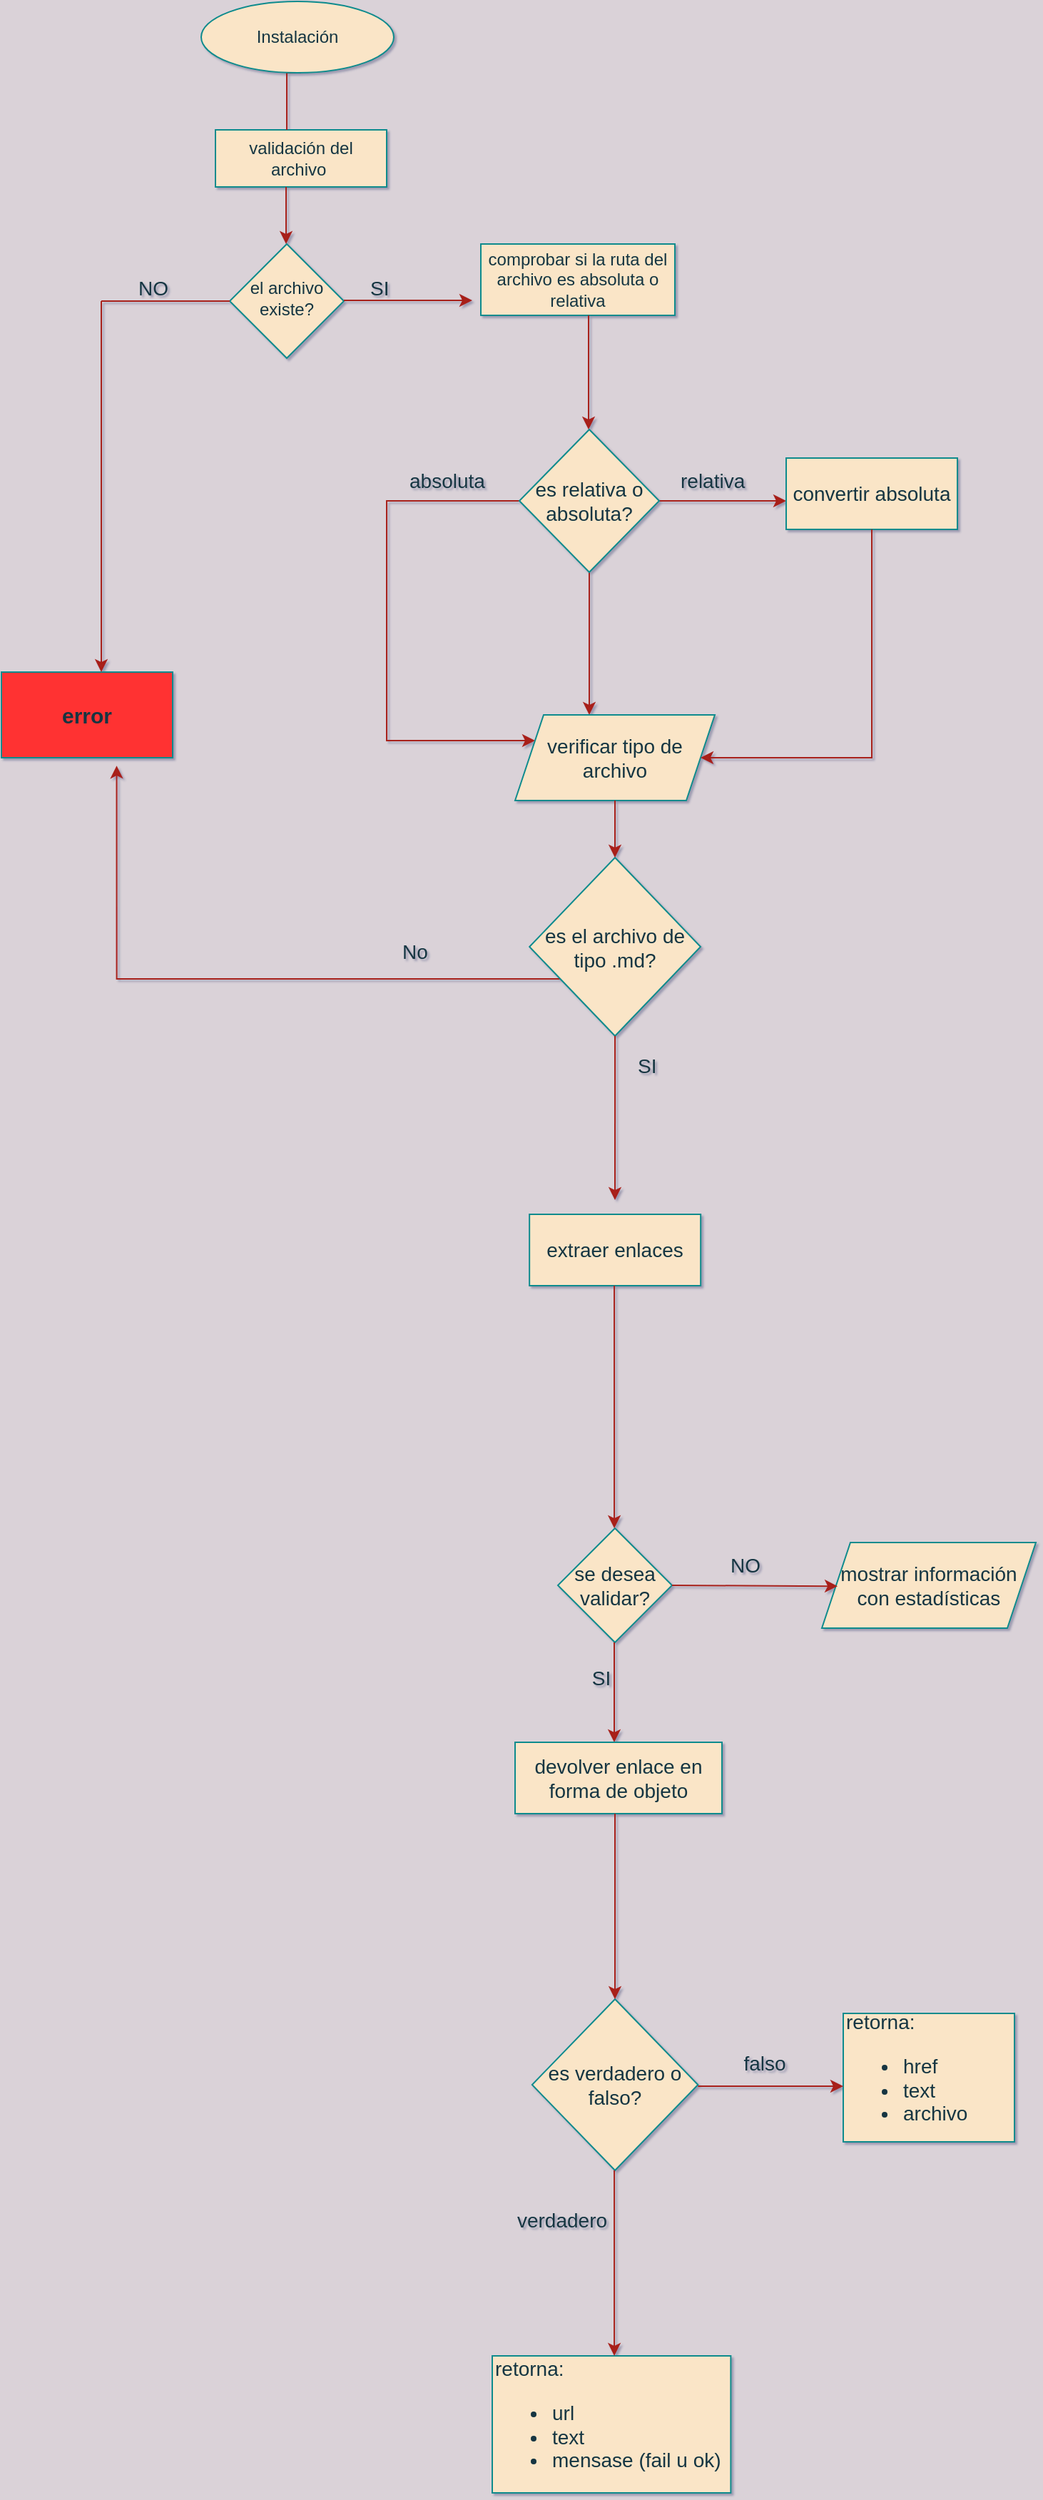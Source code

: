 <mxfile version="20.2.3" type="github">
  <diagram id="dWUfojc1YmTcOTNlyMGG" name="Página-1">
    <mxGraphModel dx="555" dy="354" grid="1" gridSize="10" guides="1" tooltips="1" connect="1" arrows="1" fold="1" page="1" pageScale="1" pageWidth="827" pageHeight="1169" background="#DAD2D8" math="0" shadow="1">
      <root>
        <mxCell id="WIyWlLk6GJQsqaUBKTNV-0" />
        <mxCell id="WIyWlLk6GJQsqaUBKTNV-1" parent="WIyWlLk6GJQsqaUBKTNV-0" />
        <mxCell id="WIyWlLk6GJQsqaUBKTNV-6" value="el archivo existe?" style="rhombus;whiteSpace=wrap;html=1;shadow=0;fontFamily=Helvetica;fontSize=12;align=center;strokeWidth=1;spacing=6;spacingTop=-4;fillColor=#FAE5C7;strokeColor=#0F8B8D;fontColor=#143642;" parent="WIyWlLk6GJQsqaUBKTNV-1" vertex="1">
          <mxGeometry x="170" y="170" width="80" height="80" as="geometry" />
        </mxCell>
        <mxCell id="WIyWlLk6GJQsqaUBKTNV-7" value="comprobar si la ruta del archivo es absoluta o relativa" style="rounded=0;whiteSpace=wrap;html=1;fontSize=12;glass=0;strokeWidth=1;shadow=0;fillColor=#FAE5C7;strokeColor=#0F8B8D;fontColor=#143642;" parent="WIyWlLk6GJQsqaUBKTNV-1" vertex="1">
          <mxGeometry x="346" y="170" width="136" height="50" as="geometry" />
        </mxCell>
        <mxCell id="E3TxaSYvaLSwamWDa7Aa-0" value="&lt;b&gt;&lt;font style=&quot;font-size: 15px;&quot;&gt;error&lt;/font&gt;&lt;/b&gt;" style="rounded=0;whiteSpace=wrap;html=1;fillColor=#FF3333;strokeColor=#0F8B8D;fontColor=#143642;" parent="WIyWlLk6GJQsqaUBKTNV-1" vertex="1">
          <mxGeometry x="10" y="470" width="120" height="60" as="geometry" />
        </mxCell>
        <mxCell id="E3TxaSYvaLSwamWDa7Aa-1" value="validación del archivo&amp;nbsp;" style="rounded=0;whiteSpace=wrap;html=1;fillColor=#FAE5C7;strokeColor=#0F8B8D;fontColor=#143642;" parent="WIyWlLk6GJQsqaUBKTNV-1" vertex="1">
          <mxGeometry x="160" y="90" width="120" height="40" as="geometry" />
        </mxCell>
        <mxCell id="E3TxaSYvaLSwamWDa7Aa-2" value="" style="rounded=0;html=1;jettySize=auto;orthogonalLoop=1;fontSize=11;endArrow=none;endFill=0;endSize=8;strokeWidth=1;shadow=0;labelBackgroundColor=none;edgeStyle=orthogonalEdgeStyle;strokeColor=#A8201A;fontColor=#143642;" parent="WIyWlLk6GJQsqaUBKTNV-1" target="E3TxaSYvaLSwamWDa7Aa-1" edge="1">
          <mxGeometry relative="1" as="geometry">
            <mxPoint x="220" y="50" as="sourcePoint" />
            <mxPoint x="220" y="170" as="targetPoint" />
            <Array as="points">
              <mxPoint x="210" y="50" />
            </Array>
          </mxGeometry>
        </mxCell>
        <mxCell id="E3TxaSYvaLSwamWDa7Aa-8" value="" style="endArrow=none;html=1;rounded=0;fontSize=15;entryX=0;entryY=0.5;entryDx=0;entryDy=0;labelBackgroundColor=#DAD2D8;strokeColor=#A8201A;fontColor=#143642;" parent="WIyWlLk6GJQsqaUBKTNV-1" target="WIyWlLk6GJQsqaUBKTNV-6" edge="1">
          <mxGeometry width="50" height="50" relative="1" as="geometry">
            <mxPoint x="80" y="210" as="sourcePoint" />
            <mxPoint x="130" y="160" as="targetPoint" />
          </mxGeometry>
        </mxCell>
        <mxCell id="E3TxaSYvaLSwamWDa7Aa-9" value="" style="endArrow=classic;html=1;rounded=0;fontSize=15;labelBackgroundColor=#DAD2D8;strokeColor=#A8201A;fontColor=#143642;" parent="WIyWlLk6GJQsqaUBKTNV-1" edge="1">
          <mxGeometry width="50" height="50" relative="1" as="geometry">
            <mxPoint x="80" y="210" as="sourcePoint" />
            <mxPoint x="80" y="470" as="targetPoint" />
          </mxGeometry>
        </mxCell>
        <mxCell id="E3TxaSYvaLSwamWDa7Aa-15" value="" style="endArrow=classic;html=1;rounded=0;fontSize=13;labelBackgroundColor=#DAD2D8;strokeColor=#A8201A;fontColor=#143642;" parent="WIyWlLk6GJQsqaUBKTNV-1" edge="1">
          <mxGeometry width="50" height="50" relative="1" as="geometry">
            <mxPoint x="250" y="209.5" as="sourcePoint" />
            <mxPoint x="340" y="209.5" as="targetPoint" />
            <Array as="points" />
          </mxGeometry>
        </mxCell>
        <mxCell id="E3TxaSYvaLSwamWDa7Aa-16" value="SI" style="text;strokeColor=none;fillColor=none;align=left;verticalAlign=middle;spacingLeft=4;spacingRight=4;overflow=hidden;points=[[0,0.5],[1,0.5]];portConstraint=eastwest;rotatable=0;labelBackgroundColor=none;fontSize=14;fontColor=#143642;" parent="WIyWlLk6GJQsqaUBKTNV-1" vertex="1">
          <mxGeometry x="262.5" y="185" width="80" height="30" as="geometry" />
        </mxCell>
        <mxCell id="E3TxaSYvaLSwamWDa7Aa-17" value="NO" style="text;strokeColor=none;fillColor=none;align=left;verticalAlign=middle;spacingLeft=4;spacingRight=4;overflow=hidden;points=[[0,0.5],[1,0.5]];portConstraint=eastwest;rotatable=0;labelBackgroundColor=none;fontSize=14;fontColor=#143642;" parent="WIyWlLk6GJQsqaUBKTNV-1" vertex="1">
          <mxGeometry x="100" y="185" width="80" height="30" as="geometry" />
        </mxCell>
        <mxCell id="E3TxaSYvaLSwamWDa7Aa-18" value="" style="endArrow=classic;html=1;rounded=0;fontSize=14;labelBackgroundColor=#DAD2D8;strokeColor=#A8201A;fontColor=#143642;" parent="WIyWlLk6GJQsqaUBKTNV-1" edge="1">
          <mxGeometry width="50" height="50" relative="1" as="geometry">
            <mxPoint x="421.5" y="220" as="sourcePoint" />
            <mxPoint x="421.5" y="300" as="targetPoint" />
          </mxGeometry>
        </mxCell>
        <mxCell id="E3TxaSYvaLSwamWDa7Aa-21" value="" style="edgeStyle=orthogonalEdgeStyle;rounded=0;orthogonalLoop=1;jettySize=auto;html=1;fontSize=14;labelBackgroundColor=#DAD2D8;strokeColor=#A8201A;fontColor=#143642;" parent="WIyWlLk6GJQsqaUBKTNV-1" source="E3TxaSYvaLSwamWDa7Aa-19" edge="1">
          <mxGeometry relative="1" as="geometry">
            <mxPoint x="560" y="350" as="targetPoint" />
          </mxGeometry>
        </mxCell>
        <mxCell id="E3TxaSYvaLSwamWDa7Aa-23" value="" style="edgeStyle=orthogonalEdgeStyle;rounded=0;orthogonalLoop=1;jettySize=auto;html=1;fontSize=14;entryX=0;entryY=0.25;entryDx=0;entryDy=0;labelBackgroundColor=#DAD2D8;strokeColor=#A8201A;fontColor=#143642;" parent="WIyWlLk6GJQsqaUBKTNV-1" source="E3TxaSYvaLSwamWDa7Aa-19" target="E3TxaSYvaLSwamWDa7Aa-31" edge="1">
          <mxGeometry relative="1" as="geometry">
            <mxPoint x="280" y="530" as="targetPoint" />
            <Array as="points">
              <mxPoint x="280" y="350" />
              <mxPoint x="280" y="518" />
            </Array>
          </mxGeometry>
        </mxCell>
        <mxCell id="E3TxaSYvaLSwamWDa7Aa-30" value="" style="edgeStyle=orthogonalEdgeStyle;rounded=0;orthogonalLoop=1;jettySize=auto;html=1;fontSize=14;labelBackgroundColor=#DAD2D8;strokeColor=#A8201A;fontColor=#143642;" parent="WIyWlLk6GJQsqaUBKTNV-1" source="E3TxaSYvaLSwamWDa7Aa-19" edge="1">
          <mxGeometry relative="1" as="geometry">
            <mxPoint x="422" y="500" as="targetPoint" />
          </mxGeometry>
        </mxCell>
        <mxCell id="E3TxaSYvaLSwamWDa7Aa-19" value="es relativa o absoluta?" style="rhombus;whiteSpace=wrap;html=1;rounded=0;labelBackgroundColor=none;fontSize=14;fillColor=#FAE5C7;strokeColor=#0F8B8D;fontColor=#143642;" parent="WIyWlLk6GJQsqaUBKTNV-1" vertex="1">
          <mxGeometry x="373" y="300" width="98" height="100" as="geometry" />
        </mxCell>
        <mxCell id="E3TxaSYvaLSwamWDa7Aa-25" value="absoluta" style="text;strokeColor=none;fillColor=none;align=left;verticalAlign=middle;spacingLeft=4;spacingRight=4;overflow=hidden;points=[[0,0.5],[1,0.5]];portConstraint=eastwest;rotatable=0;rounded=0;labelBackgroundColor=none;fontSize=14;fontColor=#143642;" parent="WIyWlLk6GJQsqaUBKTNV-1" vertex="1">
          <mxGeometry x="290" y="320" width="70" height="30" as="geometry" />
        </mxCell>
        <mxCell id="E3TxaSYvaLSwamWDa7Aa-26" value="relativa" style="text;strokeColor=none;fillColor=none;align=left;verticalAlign=middle;spacingLeft=4;spacingRight=4;overflow=hidden;points=[[0,0.5],[1,0.5]];portConstraint=eastwest;rotatable=0;rounded=0;labelBackgroundColor=none;fontSize=14;fontColor=#143642;" parent="WIyWlLk6GJQsqaUBKTNV-1" vertex="1">
          <mxGeometry x="480" y="320" width="59" height="30" as="geometry" />
        </mxCell>
        <mxCell id="E3TxaSYvaLSwamWDa7Aa-28" value="convertir absoluta" style="rounded=0;whiteSpace=wrap;html=1;labelBackgroundColor=none;fontSize=14;fillColor=#FAE5C7;strokeColor=#0F8B8D;fontColor=#143642;" parent="WIyWlLk6GJQsqaUBKTNV-1" vertex="1">
          <mxGeometry x="560" y="320" width="120" height="50" as="geometry" />
        </mxCell>
        <mxCell id="E3TxaSYvaLSwamWDa7Aa-31" value="verificar tipo de archivo" style="shape=parallelogram;perimeter=parallelogramPerimeter;whiteSpace=wrap;html=1;fixedSize=1;rounded=0;labelBackgroundColor=none;fontSize=14;fillColor=#FAE5C7;strokeColor=#0F8B8D;fontColor=#143642;" parent="WIyWlLk6GJQsqaUBKTNV-1" vertex="1">
          <mxGeometry x="370" y="500" width="140" height="60" as="geometry" />
        </mxCell>
        <mxCell id="E3TxaSYvaLSwamWDa7Aa-34" value="" style="endArrow=classic;html=1;rounded=0;fontSize=14;exitX=0.5;exitY=1;exitDx=0;exitDy=0;labelBackgroundColor=#DAD2D8;strokeColor=#A8201A;fontColor=#143642;" parent="WIyWlLk6GJQsqaUBKTNV-1" source="E3TxaSYvaLSwamWDa7Aa-28" target="E3TxaSYvaLSwamWDa7Aa-31" edge="1">
          <mxGeometry width="50" height="50" relative="1" as="geometry">
            <mxPoint x="620" y="380" as="sourcePoint" />
            <mxPoint x="500" y="530" as="targetPoint" />
            <Array as="points">
              <mxPoint x="620" y="530" />
            </Array>
          </mxGeometry>
        </mxCell>
        <mxCell id="E3TxaSYvaLSwamWDa7Aa-39" value="" style="edgeStyle=orthogonalEdgeStyle;rounded=0;orthogonalLoop=1;jettySize=auto;html=1;fontSize=14;entryX=0.673;entryY=1.093;entryDx=0;entryDy=0;entryPerimeter=0;labelBackgroundColor=#DAD2D8;strokeColor=#A8201A;fontColor=#143642;" parent="WIyWlLk6GJQsqaUBKTNV-1" source="E3TxaSYvaLSwamWDa7Aa-37" target="E3TxaSYvaLSwamWDa7Aa-0" edge="1">
          <mxGeometry relative="1" as="geometry">
            <mxPoint x="90" y="680" as="targetPoint" />
            <Array as="points">
              <mxPoint x="91" y="685" />
            </Array>
          </mxGeometry>
        </mxCell>
        <mxCell id="E3TxaSYvaLSwamWDa7Aa-37" value="es el archivo de tipo .md?" style="rhombus;whiteSpace=wrap;html=1;rounded=0;labelBackgroundColor=none;fontSize=14;fillColor=#FAE5C7;strokeColor=#0F8B8D;fontColor=#143642;" parent="WIyWlLk6GJQsqaUBKTNV-1" vertex="1">
          <mxGeometry x="380.08" y="600" width="119.92" height="125" as="geometry" />
        </mxCell>
        <mxCell id="E3TxaSYvaLSwamWDa7Aa-40" value="No" style="text;strokeColor=none;fillColor=none;align=left;verticalAlign=middle;spacingLeft=4;spacingRight=4;overflow=hidden;points=[[0,0.5],[1,0.5]];portConstraint=eastwest;rotatable=0;rounded=0;labelBackgroundColor=none;fontSize=14;fontColor=#143642;" parent="WIyWlLk6GJQsqaUBKTNV-1" vertex="1">
          <mxGeometry x="285" y="650" width="35" height="30" as="geometry" />
        </mxCell>
        <mxCell id="E3TxaSYvaLSwamWDa7Aa-43" value="SI" style="text;strokeColor=none;fillColor=none;align=left;verticalAlign=middle;spacingLeft=4;spacingRight=4;overflow=hidden;points=[[0,0.5],[1,0.5]];portConstraint=eastwest;rotatable=0;rounded=0;labelBackgroundColor=none;fontSize=14;fontColor=#143642;" parent="WIyWlLk6GJQsqaUBKTNV-1" vertex="1">
          <mxGeometry x="450" y="730" width="80" height="30" as="geometry" />
        </mxCell>
        <mxCell id="E3TxaSYvaLSwamWDa7Aa-44" value="extraer enlaces" style="rounded=0;whiteSpace=wrap;html=1;labelBackgroundColor=none;fontSize=14;fillColor=#FAE5C7;strokeColor=#0F8B8D;fontColor=#143642;" parent="WIyWlLk6GJQsqaUBKTNV-1" vertex="1">
          <mxGeometry x="380.08" y="850" width="120" height="50" as="geometry" />
        </mxCell>
        <mxCell id="E3TxaSYvaLSwamWDa7Aa-53" value="se desea validar?" style="rhombus;whiteSpace=wrap;html=1;rounded=0;labelBackgroundColor=none;fontSize=14;fillColor=#FAE5C7;strokeColor=#0F8B8D;fontColor=#143642;" parent="WIyWlLk6GJQsqaUBKTNV-1" vertex="1">
          <mxGeometry x="400" y="1070" width="80" height="80" as="geometry" />
        </mxCell>
        <mxCell id="E3TxaSYvaLSwamWDa7Aa-54" value="" style="endArrow=classic;html=1;rounded=0;fontSize=14;labelBackgroundColor=#DAD2D8;strokeColor=#A8201A;fontColor=#143642;" parent="WIyWlLk6GJQsqaUBKTNV-1" edge="1">
          <mxGeometry width="50" height="50" relative="1" as="geometry">
            <mxPoint x="439.5" y="1150" as="sourcePoint" />
            <mxPoint x="439.5" y="1220" as="targetPoint" />
          </mxGeometry>
        </mxCell>
        <mxCell id="E3TxaSYvaLSwamWDa7Aa-55" value="devolver enlace en forma de objeto" style="rounded=0;whiteSpace=wrap;html=1;labelBackgroundColor=none;fontSize=14;fillColor=#FAE5C7;strokeColor=#0F8B8D;fontColor=#143642;" parent="WIyWlLk6GJQsqaUBKTNV-1" vertex="1">
          <mxGeometry x="370" y="1220" width="145" height="50" as="geometry" />
        </mxCell>
        <mxCell id="E3TxaSYvaLSwamWDa7Aa-58" value="SI" style="text;html=1;align=center;verticalAlign=middle;resizable=0;points=[];autosize=1;strokeColor=none;fillColor=none;fontSize=14;fontColor=#143642;" parent="WIyWlLk6GJQsqaUBKTNV-1" vertex="1">
          <mxGeometry x="410" y="1160" width="40" height="30" as="geometry" />
        </mxCell>
        <mxCell id="E3TxaSYvaLSwamWDa7Aa-62" value="NO" style="text;strokeColor=none;fillColor=none;align=left;verticalAlign=middle;spacingLeft=4;spacingRight=4;overflow=hidden;points=[[0,0.5],[1,0.5]];portConstraint=eastwest;rotatable=0;rounded=0;labelBackgroundColor=none;fontSize=14;fontColor=#143642;" parent="WIyWlLk6GJQsqaUBKTNV-1" vertex="1">
          <mxGeometry x="515" y="1080" width="80" height="30" as="geometry" />
        </mxCell>
        <mxCell id="E3TxaSYvaLSwamWDa7Aa-63" value="mostrar información con estadísticas" style="shape=parallelogram;perimeter=parallelogramPerimeter;whiteSpace=wrap;html=1;fixedSize=1;rounded=0;labelBackgroundColor=none;fontSize=14;fillColor=#FAE5C7;strokeColor=#0F8B8D;fontColor=#143642;" parent="WIyWlLk6GJQsqaUBKTNV-1" vertex="1">
          <mxGeometry x="585" y="1080" width="150" height="60" as="geometry" />
        </mxCell>
        <mxCell id="E3TxaSYvaLSwamWDa7Aa-66" value="es verdadero o falso?" style="rhombus;whiteSpace=wrap;html=1;rounded=0;labelBackgroundColor=none;fontSize=14;fillColor=#FAE5C7;strokeColor=#0F8B8D;fontColor=#143642;" parent="WIyWlLk6GJQsqaUBKTNV-1" vertex="1">
          <mxGeometry x="381.92" y="1400" width="116.25" height="120" as="geometry" />
        </mxCell>
        <mxCell id="E3TxaSYvaLSwamWDa7Aa-71" value="verdadero" style="text;html=1;strokeColor=none;fillColor=none;align=center;verticalAlign=middle;whiteSpace=wrap;rounded=0;labelBackgroundColor=none;fontSize=14;fontColor=#143642;" parent="WIyWlLk6GJQsqaUBKTNV-1" vertex="1">
          <mxGeometry x="373" y="1540" width="60" height="30" as="geometry" />
        </mxCell>
        <mxCell id="E3TxaSYvaLSwamWDa7Aa-72" value="falso" style="text;html=1;strokeColor=none;fillColor=none;align=center;verticalAlign=middle;whiteSpace=wrap;rounded=0;labelBackgroundColor=none;fontSize=14;fontColor=#143642;" parent="WIyWlLk6GJQsqaUBKTNV-1" vertex="1">
          <mxGeometry x="515" y="1430" width="60" height="30" as="geometry" />
        </mxCell>
        <mxCell id="E3TxaSYvaLSwamWDa7Aa-73" value="&lt;div style=&quot;&quot;&gt;&lt;span style=&quot;background-color: initial;&quot;&gt;retorna:&lt;/span&gt;&lt;/div&gt;&lt;div style=&quot;&quot;&gt;&lt;ul&gt;&lt;li style=&quot;&quot;&gt;url&lt;/li&gt;&lt;li style=&quot;&quot;&gt;text&lt;/li&gt;&lt;li&gt;mensase (fail u ok)&lt;/li&gt;&lt;/ul&gt;&lt;/div&gt;" style="rounded=0;whiteSpace=wrap;html=1;labelBackgroundColor=none;fontSize=14;align=left;fillColor=#FAE5C7;strokeColor=#0F8B8D;fontColor=#143642;" parent="WIyWlLk6GJQsqaUBKTNV-1" vertex="1">
          <mxGeometry x="354" y="1650" width="167.18" height="96" as="geometry" />
        </mxCell>
        <mxCell id="E3TxaSYvaLSwamWDa7Aa-74" value="retorna:&lt;br&gt;&lt;ul&gt;&lt;li style=&quot;&quot;&gt;href&lt;/li&gt;&lt;li style=&quot;&quot;&gt;text&lt;/li&gt;&lt;li&gt;archivo&lt;/li&gt;&lt;/ul&gt;" style="rounded=0;whiteSpace=wrap;html=1;labelBackgroundColor=none;fontSize=14;align=left;fillColor=#FAE5C7;strokeColor=#0F8B8D;fontColor=#143642;" parent="WIyWlLk6GJQsqaUBKTNV-1" vertex="1">
          <mxGeometry x="600" y="1410" width="120" height="90" as="geometry" />
        </mxCell>
        <mxCell id="Fu6eaomNSgZf2D-89jno-6" value="" style="endArrow=classic;html=1;rounded=0;labelBackgroundColor=#DAD2D8;strokeColor=#A8201A;fontColor=#143642;" parent="WIyWlLk6GJQsqaUBKTNV-1" edge="1">
          <mxGeometry width="50" height="50" relative="1" as="geometry">
            <mxPoint x="439.54" y="900" as="sourcePoint" />
            <mxPoint x="439.54" y="1070" as="targetPoint" />
          </mxGeometry>
        </mxCell>
        <mxCell id="Fu6eaomNSgZf2D-89jno-7" value="" style="endArrow=classic;html=1;rounded=0;exitX=0.5;exitY=1;exitDx=0;exitDy=0;labelBackgroundColor=#DAD2D8;strokeColor=#A8201A;fontColor=#143642;" parent="WIyWlLk6GJQsqaUBKTNV-1" source="E3TxaSYvaLSwamWDa7Aa-37" edge="1">
          <mxGeometry width="50" height="50" relative="1" as="geometry">
            <mxPoint x="390" y="820" as="sourcePoint" />
            <mxPoint x="440" y="840" as="targetPoint" />
          </mxGeometry>
        </mxCell>
        <mxCell id="Fu6eaomNSgZf2D-89jno-8" value="" style="endArrow=classic;html=1;rounded=0;exitX=0.5;exitY=1;exitDx=0;exitDy=0;labelBackgroundColor=#DAD2D8;strokeColor=#A8201A;fontColor=#143642;" parent="WIyWlLk6GJQsqaUBKTNV-1" source="E3TxaSYvaLSwamWDa7Aa-31" edge="1">
          <mxGeometry width="50" height="50" relative="1" as="geometry">
            <mxPoint x="390" y="590" as="sourcePoint" />
            <mxPoint x="440" y="600" as="targetPoint" />
          </mxGeometry>
        </mxCell>
        <mxCell id="Fu6eaomNSgZf2D-89jno-10" value="" style="endArrow=classic;html=1;rounded=0;entryX=1.013;entryY=1.02;entryDx=0;entryDy=0;entryPerimeter=0;labelBackgroundColor=#DAD2D8;strokeColor=#A8201A;fontColor=#143642;" parent="WIyWlLk6GJQsqaUBKTNV-1" target="E3TxaSYvaLSwamWDa7Aa-62" edge="1">
          <mxGeometry width="50" height="50" relative="1" as="geometry">
            <mxPoint x="480" y="1110" as="sourcePoint" />
            <mxPoint x="530" y="1060" as="targetPoint" />
          </mxGeometry>
        </mxCell>
        <mxCell id="Fu6eaomNSgZf2D-89jno-11" value="" style="endArrow=classic;html=1;rounded=0;labelBackgroundColor=#DAD2D8;strokeColor=#A8201A;fontColor=#143642;" parent="WIyWlLk6GJQsqaUBKTNV-1" edge="1">
          <mxGeometry width="50" height="50" relative="1" as="geometry">
            <mxPoint x="440" y="1270" as="sourcePoint" />
            <mxPoint x="440" y="1400" as="targetPoint" />
          </mxGeometry>
        </mxCell>
        <mxCell id="Fu6eaomNSgZf2D-89jno-12" value="" style="endArrow=classic;html=1;rounded=0;labelBackgroundColor=#DAD2D8;strokeColor=#A8201A;fontColor=#143642;" parent="WIyWlLk6GJQsqaUBKTNV-1" edge="1">
          <mxGeometry width="50" height="50" relative="1" as="geometry">
            <mxPoint x="439.54" y="1520" as="sourcePoint" />
            <mxPoint x="439.54" y="1650" as="targetPoint" />
          </mxGeometry>
        </mxCell>
        <mxCell id="Fu6eaomNSgZf2D-89jno-13" value="" style="endArrow=classic;html=1;rounded=0;labelBackgroundColor=#DAD2D8;strokeColor=#A8201A;fontColor=#143642;" parent="WIyWlLk6GJQsqaUBKTNV-1" edge="1">
          <mxGeometry width="50" height="50" relative="1" as="geometry">
            <mxPoint x="498.17" y="1461" as="sourcePoint" />
            <mxPoint x="600" y="1461" as="targetPoint" />
          </mxGeometry>
        </mxCell>
        <mxCell id="Fu6eaomNSgZf2D-89jno-15" value="Instalación" style="ellipse;whiteSpace=wrap;html=1;fillColor=#FAE5C7;strokeColor=#0F8B8D;fontColor=#143642;" parent="WIyWlLk6GJQsqaUBKTNV-1" vertex="1">
          <mxGeometry x="150" width="135" height="50" as="geometry" />
        </mxCell>
        <mxCell id="daAnS1JHvR9CWddB0Z5Y-6" value="" style="endArrow=classic;html=1;rounded=0;fontColor=#143642;strokeColor=#A8201A;fillColor=#FAE5C7;" edge="1" parent="WIyWlLk6GJQsqaUBKTNV-1">
          <mxGeometry width="50" height="50" relative="1" as="geometry">
            <mxPoint x="209.5" y="130" as="sourcePoint" />
            <mxPoint x="209.5" y="170" as="targetPoint" />
          </mxGeometry>
        </mxCell>
      </root>
    </mxGraphModel>
  </diagram>
</mxfile>
